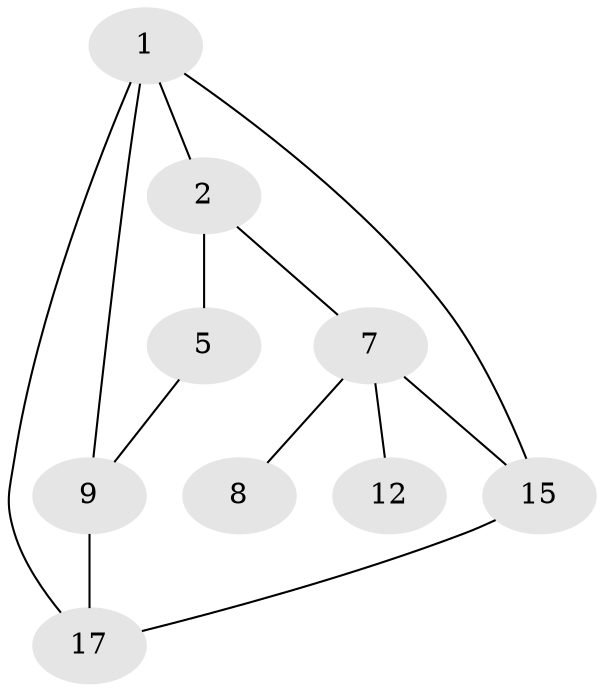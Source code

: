 // Generated by graph-tools (version 1.1) at 2025/46/02/15/25 05:46:28]
// undirected, 9 vertices, 12 edges
graph export_dot {
graph [start="1"]
  node [color=gray90,style=filled];
  1 [super="+16"];
  2 [super="+3"];
  5 [super="+6"];
  7;
  8 [super="+10+11+19"];
  9;
  12 [super="+11+13+18"];
  15;
  17;
  1 -- 2;
  1 -- 9;
  1 -- 15;
  1 -- 17;
  2 -- 5;
  2 -- 7;
  5 -- 9;
  7 -- 8;
  7 -- 12;
  7 -- 15;
  9 -- 17;
  15 -- 17;
}
